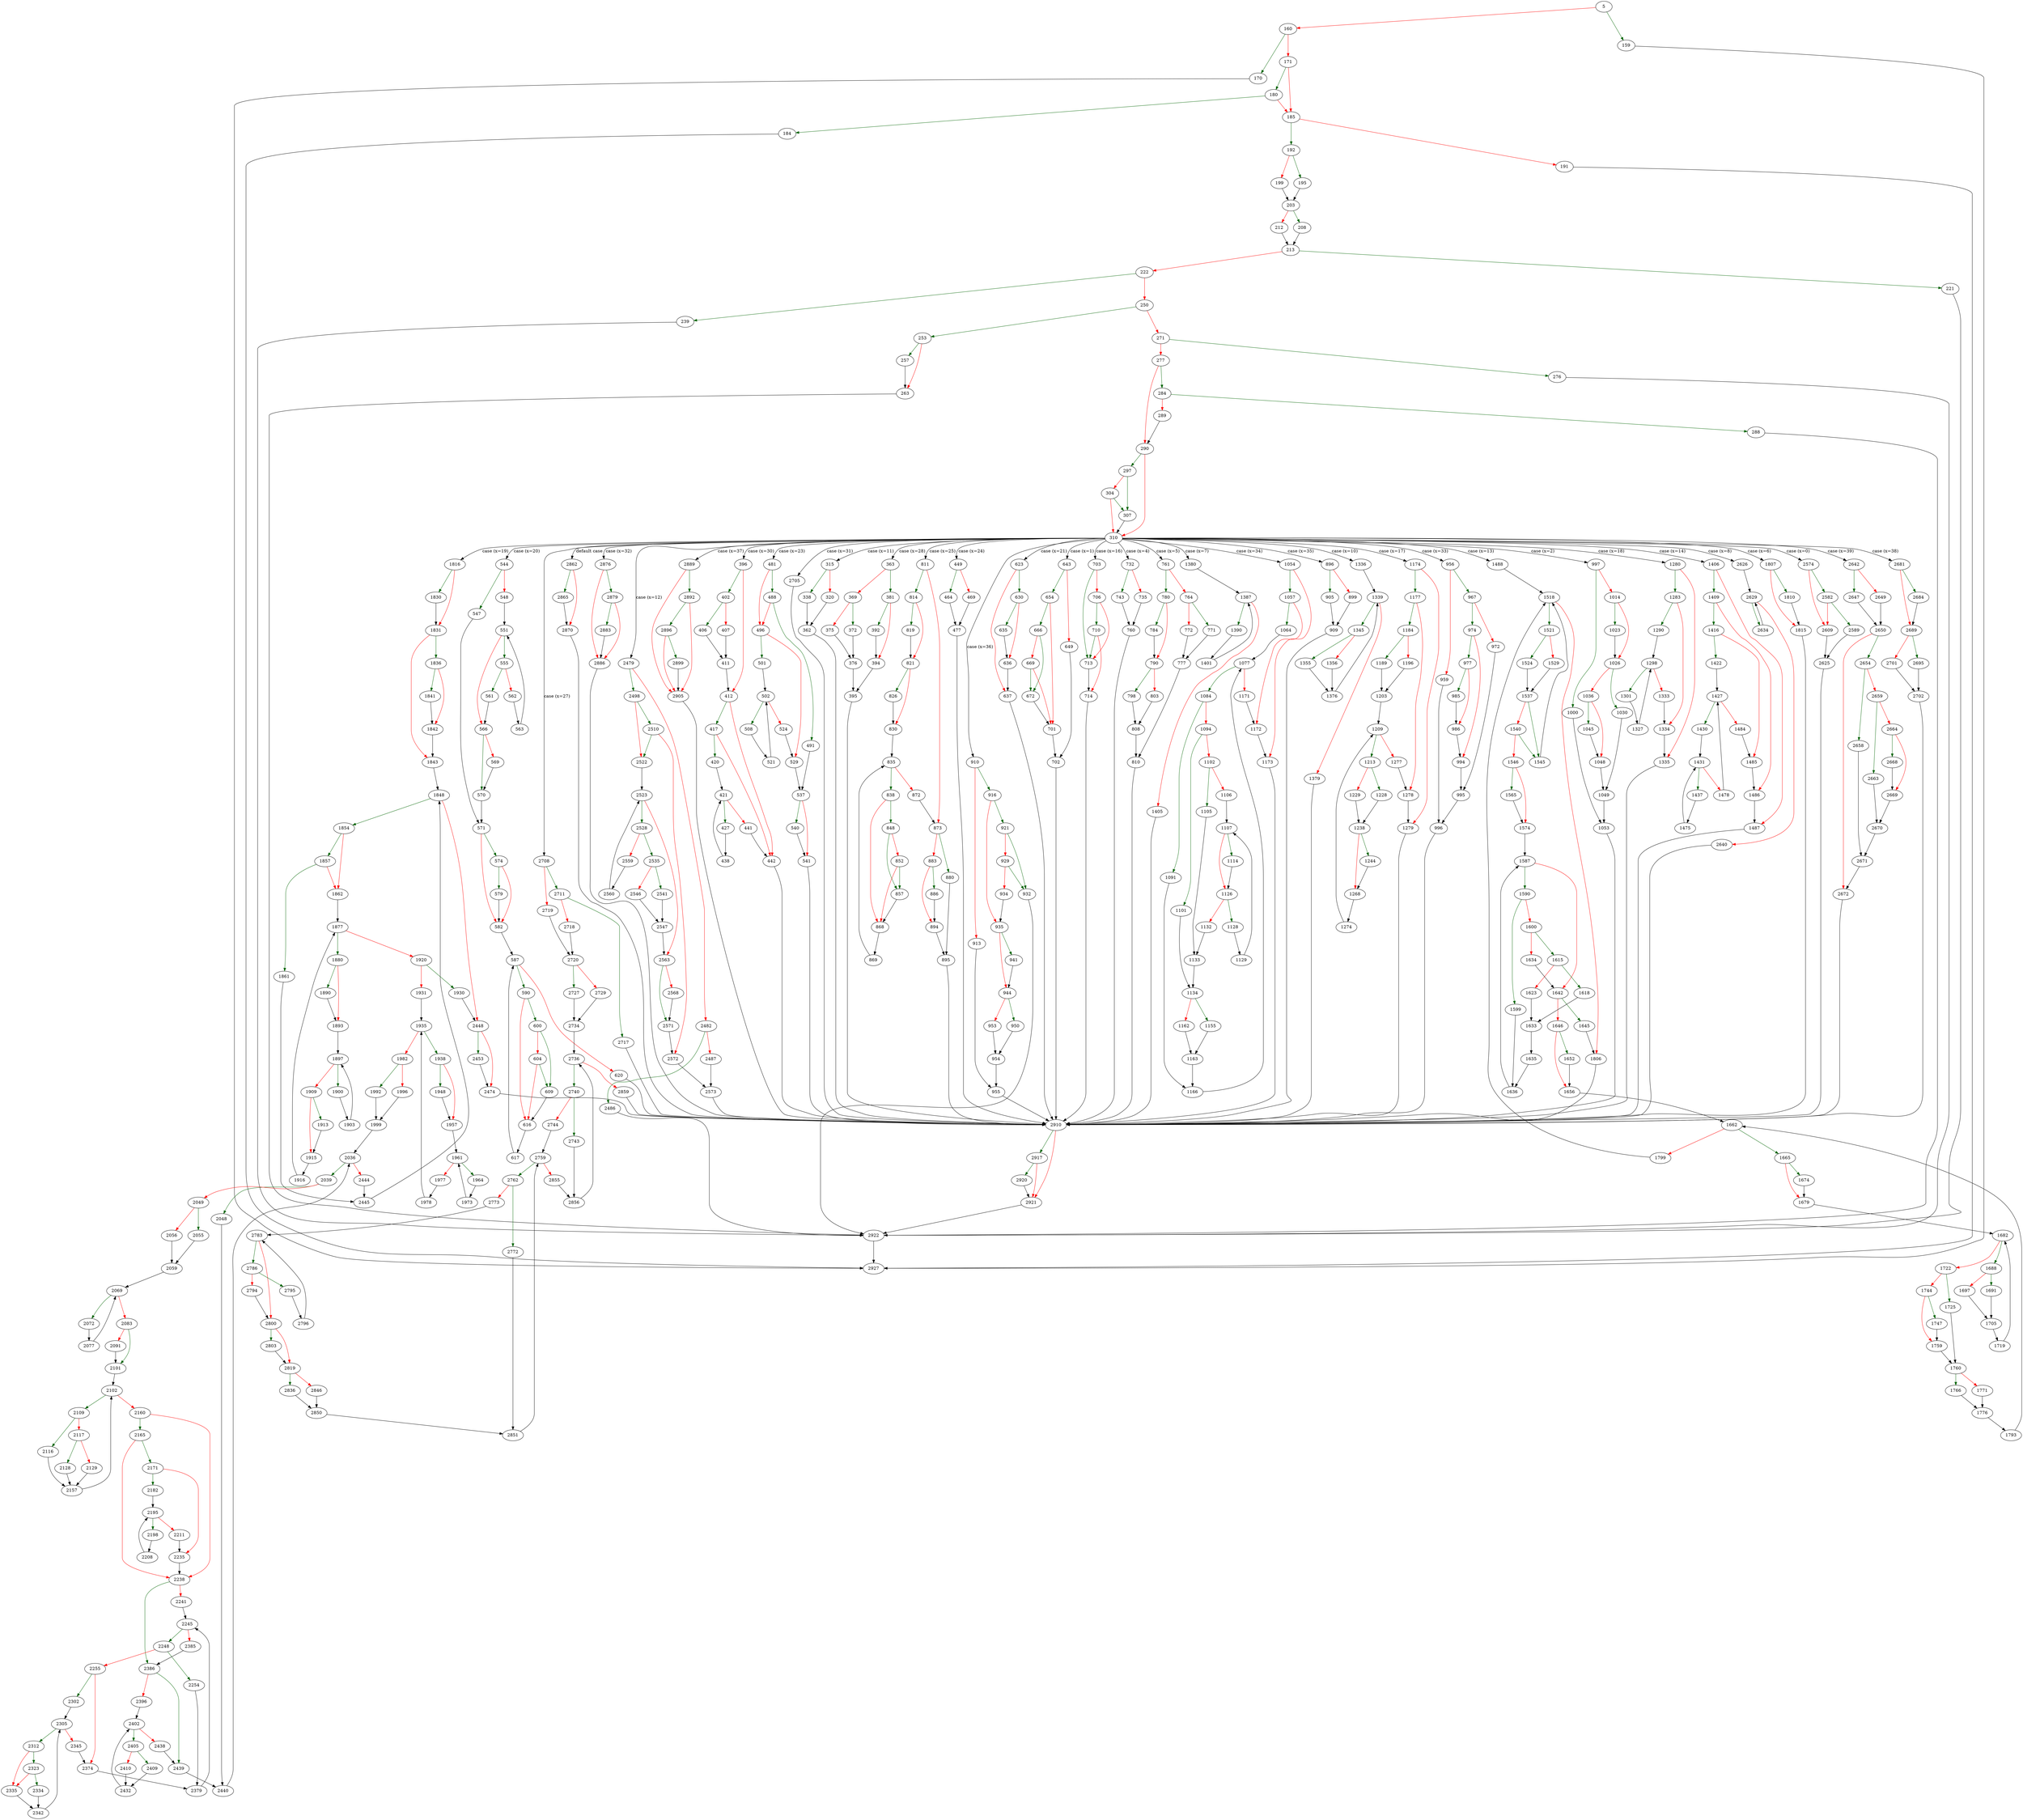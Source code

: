strict digraph "sqlite3Pragma" {
	// Node definitions.
	5 [entry=true];
	159;
	160;
	2927;
	170;
	171;
	180;
	185;
	184;
	192;
	191;
	195;
	199;
	203;
	208;
	212;
	213;
	221;
	222;
	2922;
	239;
	250;
	253;
	271;
	257;
	263;
	276;
	277;
	284;
	290;
	288;
	289;
	297;
	310;
	307;
	304;
	315;
	363;
	396;
	449;
	481;
	544;
	623;
	643;
	703;
	732;
	761;
	811;
	896;
	910;
	956;
	997;
	1054;
	1174;
	1280;
	1336;
	1380;
	1406;
	1488;
	1807;
	1816;
	2479;
	2574;
	2626;
	2642;
	2681;
	2705;
	2708;
	2876;
	2889;
	2862;
	338;
	320;
	362;
	2910;
	381;
	369;
	372;
	375;
	376;
	395;
	392;
	394;
	402;
	412;
	406;
	407;
	411;
	417;
	442;
	420;
	421;
	427;
	441;
	438;
	464;
	469;
	477;
	488;
	496;
	491;
	537;
	501;
	529;
	502;
	508;
	524;
	521;
	540;
	541;
	547;
	548;
	571;
	551;
	555;
	566;
	561;
	562;
	563;
	570;
	569;
	574;
	582;
	579;
	587;
	590;
	620;
	600;
	616;
	609;
	604;
	617;
	630;
	637;
	635;
	636;
	654;
	649;
	702;
	666;
	701;
	672;
	669;
	713;
	706;
	710;
	714;
	743;
	735;
	760;
	780;
	764;
	771;
	772;
	777;
	810;
	784;
	790;
	798;
	803;
	808;
	814;
	873;
	819;
	821;
	826;
	830;
	835;
	838;
	872;
	848;
	868;
	857;
	852;
	869;
	880;
	883;
	895;
	886;
	894;
	905;
	899;
	909;
	916;
	913;
	955;
	921;
	935;
	932;
	929;
	934;
	941;
	944;
	950;
	953;
	954;
	967;
	959;
	996;
	974;
	972;
	995;
	977;
	994;
	985;
	986;
	1000;
	1014;
	1053;
	1023;
	1026;
	1030;
	1036;
	1049;
	1045;
	1048;
	1057;
	1173;
	1064;
	1172;
	1077;
	1084;
	1171;
	1091;
	1094;
	1166;
	1101;
	1102;
	1134;
	1105;
	1106;
	1133;
	1107;
	1114;
	1126;
	1128;
	1132;
	1129;
	1155;
	1162;
	1163;
	1177;
	1279;
	1184;
	1278;
	1189;
	1196;
	1203;
	1209;
	1213;
	1277;
	1228;
	1229;
	1238;
	1244;
	1268;
	1274;
	1283;
	1335;
	1290;
	1334;
	1298;
	1301;
	1333;
	1327;
	1339;
	1345;
	1379;
	1355;
	1356;
	1376;
	1387;
	1390;
	1405;
	1401;
	1409;
	1487;
	1416;
	1486;
	1422;
	1485;
	1427;
	1430;
	1484;
	1431;
	1437;
	1478;
	1475;
	1518;
	1521;
	1806;
	1524;
	1529;
	1537;
	1545;
	1540;
	1546;
	1565;
	1574;
	1587;
	1590;
	1642;
	1599;
	1600;
	1636;
	1615;
	1634;
	1618;
	1623;
	1633;
	1635;
	1645;
	1646;
	1652;
	1656;
	1662;
	1665;
	1799;
	1674;
	1679;
	1682;
	1688;
	1722;
	1691;
	1697;
	1705;
	1719;
	1725;
	1744;
	1760;
	1747;
	1759;
	1766;
	1771;
	1776;
	1793;
	1810;
	1815;
	1830;
	1831;
	1836;
	1843;
	1841;
	1842;
	1848;
	1854;
	2448;
	1857;
	1862;
	1861;
	2445;
	1877;
	1880;
	1920;
	1890;
	1893;
	1897;
	1900;
	1909;
	1903;
	1913;
	1915;
	1916;
	1930;
	1931;
	1935;
	1938;
	1982;
	1948;
	1957;
	1961;
	1964;
	1977;
	1973;
	1978;
	1992;
	1996;
	1999;
	2036;
	2039;
	2444;
	2048;
	2049;
	2440;
	2055;
	2056;
	2059;
	2069;
	2072;
	2083;
	2077;
	2101;
	2091;
	2102;
	2109;
	2160;
	2116;
	2117;
	2157;
	2128;
	2129;
	2165;
	2238;
	2171;
	2182;
	2235;
	2195;
	2198;
	2211;
	2208;
	2386;
	2241;
	2245;
	2248;
	2385;
	2254;
	2255;
	2379;
	2302;
	2374;
	2305;
	2312;
	2345;
	2323;
	2335;
	2334;
	2342;
	2439;
	2396;
	2402;
	2405;
	2438;
	2409;
	2410;
	2432;
	2453;
	2474;
	2498;
	2482;
	2486;
	2487;
	2573;
	2510;
	2522;
	2572;
	2523;
	2528;
	2563;
	2535;
	2559;
	2541;
	2546;
	2547;
	2560;
	2571;
	2568;
	2582;
	2609;
	2589;
	2625;
	2629;
	2634;
	2640;
	2647;
	2649;
	2650;
	2654;
	2672;
	2658;
	2659;
	2671;
	2663;
	2664;
	2670;
	2668;
	2669;
	2684;
	2689;
	2695;
	2701;
	2702;
	2711;
	2719;
	2717;
	2718;
	2720;
	2727;
	2729;
	2734;
	2736;
	2740;
	2859;
	2743;
	2744;
	2856;
	2759;
	2762;
	2855;
	2772;
	2773;
	2851;
	2783;
	2786;
	2800;
	2795;
	2794;
	2796;
	2803;
	2819;
	2836;
	2846;
	2850;
	2865;
	2870;
	2879;
	2886;
	2883;
	2892;
	2905;
	2896;
	2899;
	2917;
	2921;
	2920;

	// Edge definitions.
	5 -> 159 [
		color=darkgreen
		cond=true
	];
	5 -> 160 [
		color=red
		cond=false
	];
	159 -> 2927;
	160 -> 170 [
		color=darkgreen
		cond=true
	];
	160 -> 171 [
		color=red
		cond=false
	];
	170 -> 2927;
	171 -> 180 [
		color=darkgreen
		cond=true
	];
	171 -> 185 [
		color=red
		cond=false
	];
	180 -> 185 [
		color=red
		cond=false
	];
	180 -> 184 [
		color=darkgreen
		cond=true
	];
	185 -> 192 [
		color=darkgreen
		cond=true
	];
	185 -> 191 [
		color=red
		cond=false
	];
	184 -> 2927;
	192 -> 195 [
		color=darkgreen
		cond=true
	];
	192 -> 199 [
		color=red
		cond=false
	];
	191 -> 2927;
	195 -> 203;
	199 -> 203;
	203 -> 208 [
		color=darkgreen
		cond=true
	];
	203 -> 212 [
		color=red
		cond=false
	];
	208 -> 213;
	212 -> 213;
	213 -> 221 [
		color=darkgreen
		cond=true
	];
	213 -> 222 [
		color=red
		cond=false
	];
	221 -> 2922;
	222 -> 239 [
		color=darkgreen
		cond=true
	];
	222 -> 250 [
		color=red
		cond=false
	];
	2922 -> 2927;
	239 -> 2922;
	250 -> 253 [
		color=darkgreen
		cond=true
	];
	250 -> 271 [
		color=red
		cond=false
	];
	253 -> 257 [
		color=darkgreen
		cond=true
	];
	253 -> 263 [
		color=red
		cond=false
	];
	271 -> 276 [
		color=darkgreen
		cond=true
	];
	271 -> 277 [
		color=red
		cond=false
	];
	257 -> 263;
	263 -> 2922;
	276 -> 2922;
	277 -> 284 [
		color=darkgreen
		cond=true
	];
	277 -> 290 [
		color=red
		cond=false
	];
	284 -> 288 [
		color=darkgreen
		cond=true
	];
	284 -> 289 [
		color=red
		cond=false
	];
	290 -> 297 [
		color=darkgreen
		cond=true
	];
	290 -> 310 [
		color=red
		cond=false
	];
	288 -> 2922;
	289 -> 290;
	297 -> 307 [
		color=darkgreen
		cond=true
	];
	297 -> 304 [
		color=red
		cond=false
	];
	310 -> 315 [
		cond="case (x=11)"
		label="case (x=11)"
	];
	310 -> 363 [
		cond="case (x=28)"
		label="case (x=28)"
	];
	310 -> 396 [
		cond="case (x=30)"
		label="case (x=30)"
	];
	310 -> 449 [
		cond="case (x=24)"
		label="case (x=24)"
	];
	310 -> 481 [
		cond="case (x=23)"
		label="case (x=23)"
	];
	310 -> 544 [
		cond="case (x=20)"
		label="case (x=20)"
	];
	310 -> 623 [
		cond="case (x=21)"
		label="case (x=21)"
	];
	310 -> 643 [
		cond="case (x=1)"
		label="case (x=1)"
	];
	310 -> 703 [
		cond="case (x=16)"
		label="case (x=16)"
	];
	310 -> 732 [
		cond="case (x=4)"
		label="case (x=4)"
	];
	310 -> 761 [
		cond="case (x=5)"
		label="case (x=5)"
	];
	310 -> 811 [
		cond="case (x=25)"
		label="case (x=25)"
	];
	310 -> 896 [
		cond="case (x=35)"
		label="case (x=35)"
	];
	310 -> 910 [
		cond="case (x=36)"
		label="case (x=36)"
	];
	310 -> 956 [
		cond="case (x=33)"
		label="case (x=33)"
	];
	310 -> 997 [
		cond="case (x=2)"
		label="case (x=2)"
	];
	310 -> 1054 [
		cond="case (x=34)"
		label="case (x=34)"
	];
	310 -> 1174 [
		cond="case (x=17)"
		label="case (x=17)"
	];
	310 -> 1280 [
		cond="case (x=18)"
		label="case (x=18)"
	];
	310 -> 1336 [
		cond="case (x=10)"
		label="case (x=10)"
	];
	310 -> 1380 [
		cond="case (x=7)"
		label="case (x=7)"
	];
	310 -> 1406 [
		cond="case (x=14)"
		label="case (x=14)"
	];
	310 -> 1488 [
		cond="case (x=13)"
		label="case (x=13)"
	];
	310 -> 1807 [
		cond="case (x=6)"
		label="case (x=6)"
	];
	310 -> 1816 [
		cond="case (x=19)"
		label="case (x=19)"
	];
	310 -> 2479 [
		cond="case (x=12)"
		label="case (x=12)"
	];
	310 -> 2574 [
		cond="case (x=0)"
		label="case (x=0)"
	];
	310 -> 2626 [
		cond="case (x=8)"
		label="case (x=8)"
	];
	310 -> 2642 [
		cond="case (x=39)"
		label="case (x=39)"
	];
	310 -> 2681 [
		cond="case (x=38)"
		label="case (x=38)"
	];
	310 -> 2705 [
		cond="case (x=31)"
		label="case (x=31)"
	];
	310 -> 2708 [
		cond="case (x=27)"
		label="case (x=27)"
	];
	310 -> 2876 [
		cond="case (x=32)"
		label="case (x=32)"
	];
	310 -> 2889 [
		cond="case (x=37)"
		label="case (x=37)"
	];
	310 -> 2862 [
		cond="default case"
		label="default case"
	];
	307 -> 310;
	304 -> 310 [
		color=red
		cond=false
	];
	304 -> 307 [
		color=darkgreen
		cond=true
	];
	315 -> 338 [
		color=darkgreen
		cond=true
	];
	315 -> 320 [
		color=red
		cond=false
	];
	363 -> 381 [
		color=darkgreen
		cond=true
	];
	363 -> 369 [
		color=red
		cond=false
	];
	396 -> 402 [
		color=darkgreen
		cond=true
	];
	396 -> 412 [
		color=red
		cond=false
	];
	449 -> 464 [
		color=darkgreen
		cond=true
	];
	449 -> 469 [
		color=red
		cond=false
	];
	481 -> 488 [
		color=darkgreen
		cond=true
	];
	481 -> 496 [
		color=red
		cond=false
	];
	544 -> 547 [
		color=darkgreen
		cond=true
	];
	544 -> 548 [
		color=red
		cond=false
	];
	623 -> 630 [
		color=darkgreen
		cond=true
	];
	623 -> 637 [
		color=red
		cond=false
	];
	643 -> 654 [
		color=darkgreen
		cond=true
	];
	643 -> 649 [
		color=red
		cond=false
	];
	703 -> 713 [
		color=darkgreen
		cond=true
	];
	703 -> 706 [
		color=red
		cond=false
	];
	732 -> 743 [
		color=darkgreen
		cond=true
	];
	732 -> 735 [
		color=red
		cond=false
	];
	761 -> 780 [
		color=darkgreen
		cond=true
	];
	761 -> 764 [
		color=red
		cond=false
	];
	811 -> 814 [
		color=darkgreen
		cond=true
	];
	811 -> 873 [
		color=red
		cond=false
	];
	896 -> 905 [
		color=darkgreen
		cond=true
	];
	896 -> 899 [
		color=red
		cond=false
	];
	910 -> 916 [
		color=darkgreen
		cond=true
	];
	910 -> 913 [
		color=red
		cond=false
	];
	956 -> 967 [
		color=darkgreen
		cond=true
	];
	956 -> 959 [
		color=red
		cond=false
	];
	997 -> 1000 [
		color=darkgreen
		cond=true
	];
	997 -> 1014 [
		color=red
		cond=false
	];
	1054 -> 1057 [
		color=darkgreen
		cond=true
	];
	1054 -> 1173 [
		color=red
		cond=false
	];
	1174 -> 1177 [
		color=darkgreen
		cond=true
	];
	1174 -> 1279 [
		color=red
		cond=false
	];
	1280 -> 1283 [
		color=darkgreen
		cond=true
	];
	1280 -> 1335 [
		color=red
		cond=false
	];
	1336 -> 1339;
	1380 -> 1387;
	1406 -> 1409 [
		color=darkgreen
		cond=true
	];
	1406 -> 1487 [
		color=red
		cond=false
	];
	1488 -> 1518;
	1807 -> 1810 [
		color=darkgreen
		cond=true
	];
	1807 -> 1815 [
		color=red
		cond=false
	];
	1816 -> 1830 [
		color=darkgreen
		cond=true
	];
	1816 -> 1831 [
		color=red
		cond=false
	];
	2479 -> 2498 [
		color=darkgreen
		cond=true
	];
	2479 -> 2482 [
		color=red
		cond=false
	];
	2574 -> 2582 [
		color=darkgreen
		cond=true
	];
	2574 -> 2609 [
		color=red
		cond=false
	];
	2626 -> 2629;
	2642 -> 2647 [
		color=darkgreen
		cond=true
	];
	2642 -> 2649 [
		color=red
		cond=false
	];
	2681 -> 2684 [
		color=darkgreen
		cond=true
	];
	2681 -> 2689 [
		color=red
		cond=false
	];
	2705 -> 2910;
	2708 -> 2711 [
		color=darkgreen
		cond=true
	];
	2708 -> 2719 [
		color=red
		cond=false
	];
	2876 -> 2879 [
		color=darkgreen
		cond=true
	];
	2876 -> 2886 [
		color=red
		cond=false
	];
	2889 -> 2892 [
		color=darkgreen
		cond=true
	];
	2889 -> 2905 [
		color=red
		cond=false
	];
	2862 -> 2865 [
		color=darkgreen
		cond=true
	];
	2862 -> 2870 [
		color=red
		cond=false
	];
	338 -> 362;
	320 -> 362;
	362 -> 2910;
	2910 -> 2917 [
		color=darkgreen
		cond=true
	];
	2910 -> 2921 [
		color=red
		cond=false
	];
	381 -> 392 [
		color=darkgreen
		cond=true
	];
	381 -> 394 [
		color=red
		cond=false
	];
	369 -> 372 [
		color=darkgreen
		cond=true
	];
	369 -> 375 [
		color=red
		cond=false
	];
	372 -> 376;
	375 -> 376;
	376 -> 395;
	395 -> 2910;
	392 -> 394;
	394 -> 395;
	402 -> 406 [
		color=darkgreen
		cond=true
	];
	402 -> 407 [
		color=red
		cond=false
	];
	412 -> 417 [
		color=darkgreen
		cond=true
	];
	412 -> 442 [
		color=red
		cond=false
	];
	406 -> 411;
	407 -> 411;
	411 -> 412;
	417 -> 442 [
		color=red
		cond=false
	];
	417 -> 420 [
		color=darkgreen
		cond=true
	];
	442 -> 2910;
	420 -> 421;
	421 -> 427 [
		color=darkgreen
		cond=true
	];
	421 -> 441 [
		color=red
		cond=false
	];
	427 -> 438;
	441 -> 442;
	438 -> 421;
	464 -> 477;
	469 -> 477;
	477 -> 2910;
	488 -> 496 [
		color=red
		cond=false
	];
	488 -> 491 [
		color=darkgreen
		cond=true
	];
	496 -> 501 [
		color=darkgreen
		cond=true
	];
	496 -> 529 [
		color=red
		cond=false
	];
	491 -> 537;
	537 -> 540 [
		color=darkgreen
		cond=true
	];
	537 -> 541 [
		color=red
		cond=false
	];
	501 -> 502;
	529 -> 537;
	502 -> 508 [
		color=darkgreen
		cond=true
	];
	502 -> 524 [
		color=red
		cond=false
	];
	508 -> 521;
	524 -> 529;
	521 -> 502;
	540 -> 541;
	541 -> 2910;
	547 -> 571;
	548 -> 551;
	571 -> 574 [
		color=darkgreen
		cond=true
	];
	571 -> 582 [
		color=red
		cond=false
	];
	551 -> 555 [
		color=darkgreen
		cond=true
	];
	551 -> 566 [
		color=red
		cond=false
	];
	555 -> 561 [
		color=darkgreen
		cond=true
	];
	555 -> 562 [
		color=red
		cond=false
	];
	566 -> 570 [
		color=darkgreen
		cond=true
	];
	566 -> 569 [
		color=red
		cond=false
	];
	561 -> 566;
	562 -> 563;
	563 -> 551;
	570 -> 571;
	569 -> 570;
	574 -> 582 [
		color=red
		cond=false
	];
	574 -> 579 [
		color=darkgreen
		cond=true
	];
	582 -> 587;
	579 -> 582;
	587 -> 590 [
		color=darkgreen
		cond=true
	];
	587 -> 620 [
		color=red
		cond=false
	];
	590 -> 600 [
		color=darkgreen
		cond=true
	];
	590 -> 616 [
		color=red
		cond=false
	];
	620 -> 2910;
	600 -> 609 [
		color=darkgreen
		cond=true
	];
	600 -> 604 [
		color=red
		cond=false
	];
	616 -> 617;
	609 -> 616;
	604 -> 616 [
		color=red
		cond=false
	];
	604 -> 609 [
		color=darkgreen
		cond=true
	];
	617 -> 587;
	630 -> 635 [
		color=darkgreen
		cond=true
	];
	630 -> 636 [
		color=red
		cond=false
	];
	637 -> 2910;
	635 -> 636;
	636 -> 637;
	654 -> 666 [
		color=darkgreen
		cond=true
	];
	654 -> 701 [
		color=red
		cond=false
	];
	649 -> 702;
	702 -> 2910;
	666 -> 672 [
		color=darkgreen
		cond=true
	];
	666 -> 669 [
		color=red
		cond=false
	];
	701 -> 702;
	672 -> 701;
	669 -> 701 [
		color=red
		cond=false
	];
	669 -> 672 [
		color=darkgreen
		cond=true
	];
	713 -> 714;
	706 -> 713 [
		color=red
		cond=false
	];
	706 -> 710 [
		color=darkgreen
		cond=true
	];
	710 -> 713 [
		color=darkgreen
		cond=true
	];
	710 -> 714 [
		color=red
		cond=false
	];
	714 -> 2910;
	743 -> 760;
	735 -> 760;
	760 -> 2910;
	780 -> 784 [
		color=darkgreen
		cond=true
	];
	780 -> 790 [
		color=red
		cond=false
	];
	764 -> 771 [
		color=darkgreen
		cond=true
	];
	764 -> 772 [
		color=red
		cond=false
	];
	771 -> 777;
	772 -> 777;
	777 -> 810;
	810 -> 2910;
	784 -> 790;
	790 -> 798 [
		color=darkgreen
		cond=true
	];
	790 -> 803 [
		color=red
		cond=false
	];
	798 -> 808;
	803 -> 808;
	808 -> 810;
	814 -> 819 [
		color=darkgreen
		cond=true
	];
	814 -> 821 [
		color=red
		cond=false
	];
	873 -> 880 [
		color=darkgreen
		cond=true
	];
	873 -> 883 [
		color=red
		cond=false
	];
	819 -> 821;
	821 -> 826 [
		color=darkgreen
		cond=true
	];
	821 -> 830 [
		color=red
		cond=false
	];
	826 -> 830;
	830 -> 835;
	835 -> 838 [
		color=darkgreen
		cond=true
	];
	835 -> 872 [
		color=red
		cond=false
	];
	838 -> 848 [
		color=darkgreen
		cond=true
	];
	838 -> 868 [
		color=red
		cond=false
	];
	872 -> 873;
	848 -> 857 [
		color=darkgreen
		cond=true
	];
	848 -> 852 [
		color=red
		cond=false
	];
	868 -> 869;
	857 -> 868;
	852 -> 868 [
		color=red
		cond=false
	];
	852 -> 857 [
		color=darkgreen
		cond=true
	];
	869 -> 835;
	880 -> 895;
	883 -> 886 [
		color=darkgreen
		cond=true
	];
	883 -> 894 [
		color=red
		cond=false
	];
	895 -> 2910;
	886 -> 894;
	894 -> 895;
	905 -> 909;
	899 -> 909;
	909 -> 2910;
	916 -> 921 [
		color=darkgreen
		cond=true
	];
	916 -> 935 [
		color=red
		cond=false
	];
	913 -> 955;
	955 -> 2910;
	921 -> 932 [
		color=darkgreen
		cond=true
	];
	921 -> 929 [
		color=red
		cond=false
	];
	935 -> 941 [
		color=darkgreen
		cond=true
	];
	935 -> 944 [
		color=red
		cond=false
	];
	932 -> 2922;
	929 -> 932 [
		color=darkgreen
		cond=true
	];
	929 -> 934 [
		color=red
		cond=false
	];
	934 -> 935;
	941 -> 944;
	944 -> 950 [
		color=darkgreen
		cond=true
	];
	944 -> 953 [
		color=red
		cond=false
	];
	950 -> 954;
	953 -> 954;
	954 -> 955;
	967 -> 974 [
		color=darkgreen
		cond=true
	];
	967 -> 972 [
		color=red
		cond=false
	];
	959 -> 996;
	996 -> 2910;
	974 -> 977 [
		color=darkgreen
		cond=true
	];
	974 -> 994 [
		color=red
		cond=false
	];
	972 -> 995;
	995 -> 996;
	977 -> 985 [
		color=darkgreen
		cond=true
	];
	977 -> 986 [
		color=red
		cond=false
	];
	994 -> 995;
	985 -> 986;
	986 -> 994;
	1000 -> 1053;
	1014 -> 1023 [
		color=darkgreen
		cond=true
	];
	1014 -> 1026 [
		color=red
		cond=false
	];
	1053 -> 2910;
	1023 -> 1026;
	1026 -> 1030 [
		color=darkgreen
		cond=true
	];
	1026 -> 1036 [
		color=red
		cond=false
	];
	1030 -> 1049;
	1036 -> 1045 [
		color=darkgreen
		cond=true
	];
	1036 -> 1048 [
		color=red
		cond=false
	];
	1049 -> 1053;
	1045 -> 1048;
	1048 -> 1049;
	1057 -> 1064 [
		color=darkgreen
		cond=true
	];
	1057 -> 1172 [
		color=red
		cond=false
	];
	1173 -> 2910;
	1064 -> 1077;
	1172 -> 1173;
	1077 -> 1084 [
		color=darkgreen
		cond=true
	];
	1077 -> 1171 [
		color=red
		cond=false
	];
	1084 -> 1091 [
		color=darkgreen
		cond=true
	];
	1084 -> 1094 [
		color=red
		cond=false
	];
	1171 -> 1172;
	1091 -> 1166;
	1094 -> 1101 [
		color=darkgreen
		cond=true
	];
	1094 -> 1102 [
		color=red
		cond=false
	];
	1166 -> 1077;
	1101 -> 1134;
	1102 -> 1105 [
		color=darkgreen
		cond=true
	];
	1102 -> 1106 [
		color=red
		cond=false
	];
	1134 -> 1155 [
		color=darkgreen
		cond=true
	];
	1134 -> 1162 [
		color=red
		cond=false
	];
	1105 -> 1133;
	1106 -> 1107;
	1133 -> 1134;
	1107 -> 1114 [
		color=darkgreen
		cond=true
	];
	1107 -> 1126 [
		color=red
		cond=false
	];
	1114 -> 1126;
	1126 -> 1128 [
		color=darkgreen
		cond=true
	];
	1126 -> 1132 [
		color=red
		cond=false
	];
	1128 -> 1129;
	1132 -> 1133;
	1129 -> 1107;
	1155 -> 1163;
	1162 -> 1163;
	1163 -> 1166;
	1177 -> 1184 [
		color=darkgreen
		cond=true
	];
	1177 -> 1278 [
		color=red
		cond=false
	];
	1279 -> 2910;
	1184 -> 1189 [
		color=darkgreen
		cond=true
	];
	1184 -> 1196 [
		color=red
		cond=false
	];
	1278 -> 1279;
	1189 -> 1203;
	1196 -> 1203;
	1203 -> 1209;
	1209 -> 1213 [
		color=darkgreen
		cond=true
	];
	1209 -> 1277 [
		color=red
		cond=false
	];
	1213 -> 1228 [
		color=darkgreen
		cond=true
	];
	1213 -> 1229 [
		color=red
		cond=false
	];
	1277 -> 1278;
	1228 -> 1238;
	1229 -> 1238;
	1238 -> 1244 [
		color=darkgreen
		cond=true
	];
	1238 -> 1268 [
		color=red
		cond=false
	];
	1244 -> 1268;
	1268 -> 1274;
	1274 -> 1209;
	1283 -> 1290 [
		color=darkgreen
		cond=true
	];
	1283 -> 1334 [
		color=red
		cond=false
	];
	1335 -> 2910;
	1290 -> 1298;
	1334 -> 1335;
	1298 -> 1301 [
		color=darkgreen
		cond=true
	];
	1298 -> 1333 [
		color=red
		cond=false
	];
	1301 -> 1327;
	1333 -> 1334;
	1327 -> 1298;
	1339 -> 1345 [
		color=darkgreen
		cond=true
	];
	1339 -> 1379 [
		color=red
		cond=false
	];
	1345 -> 1355 [
		color=darkgreen
		cond=true
	];
	1345 -> 1356 [
		color=red
		cond=false
	];
	1379 -> 2910;
	1355 -> 1376;
	1356 -> 1376;
	1376 -> 1339;
	1387 -> 1390 [
		color=darkgreen
		cond=true
	];
	1387 -> 1405 [
		color=red
		cond=false
	];
	1390 -> 1401;
	1405 -> 2910;
	1401 -> 1387;
	1409 -> 1416 [
		color=darkgreen
		cond=true
	];
	1409 -> 1486 [
		color=red
		cond=false
	];
	1487 -> 2910;
	1416 -> 1422 [
		color=darkgreen
		cond=true
	];
	1416 -> 1485 [
		color=red
		cond=false
	];
	1486 -> 1487;
	1422 -> 1427;
	1485 -> 1486;
	1427 -> 1430 [
		color=darkgreen
		cond=true
	];
	1427 -> 1484 [
		color=red
		cond=false
	];
	1430 -> 1431;
	1484 -> 1485;
	1431 -> 1437 [
		color=darkgreen
		cond=true
	];
	1431 -> 1478 [
		color=red
		cond=false
	];
	1437 -> 1475;
	1478 -> 1427;
	1475 -> 1431;
	1518 -> 1521 [
		color=darkgreen
		cond=true
	];
	1518 -> 1806 [
		color=red
		cond=false
	];
	1521 -> 1524 [
		color=darkgreen
		cond=true
	];
	1521 -> 1529 [
		color=red
		cond=false
	];
	1806 -> 2910;
	1524 -> 1537;
	1529 -> 1537;
	1537 -> 1545 [
		color=darkgreen
		cond=true
	];
	1537 -> 1540 [
		color=red
		cond=false
	];
	1545 -> 1518;
	1540 -> 1545 [
		color=darkgreen
		cond=true
	];
	1540 -> 1546 [
		color=red
		cond=false
	];
	1546 -> 1565 [
		color=darkgreen
		cond=true
	];
	1546 -> 1574 [
		color=red
		cond=false
	];
	1565 -> 1574;
	1574 -> 1587;
	1587 -> 1590 [
		color=darkgreen
		cond=true
	];
	1587 -> 1642 [
		color=red
		cond=false
	];
	1590 -> 1599 [
		color=darkgreen
		cond=true
	];
	1590 -> 1600 [
		color=red
		cond=false
	];
	1642 -> 1645 [
		color=darkgreen
		cond=true
	];
	1642 -> 1646 [
		color=red
		cond=false
	];
	1599 -> 1636;
	1600 -> 1615 [
		color=darkgreen
		cond=true
	];
	1600 -> 1634 [
		color=red
		cond=false
	];
	1636 -> 1587;
	1615 -> 1618 [
		color=darkgreen
		cond=true
	];
	1615 -> 1623 [
		color=red
		cond=false
	];
	1634 -> 1642;
	1618 -> 1633;
	1623 -> 1633;
	1633 -> 1635;
	1635 -> 1636;
	1645 -> 1806;
	1646 -> 1652 [
		color=darkgreen
		cond=true
	];
	1646 -> 1656 [
		color=red
		cond=false
	];
	1652 -> 1656;
	1656 -> 1662;
	1662 -> 1665 [
		color=darkgreen
		cond=true
	];
	1662 -> 1799 [
		color=red
		cond=false
	];
	1665 -> 1674 [
		color=darkgreen
		cond=true
	];
	1665 -> 1679 [
		color=red
		cond=false
	];
	1799 -> 1518;
	1674 -> 1679;
	1679 -> 1682;
	1682 -> 1688 [
		color=darkgreen
		cond=true
	];
	1682 -> 1722 [
		color=red
		cond=false
	];
	1688 -> 1691 [
		color=darkgreen
		cond=true
	];
	1688 -> 1697 [
		color=red
		cond=false
	];
	1722 -> 1725 [
		color=darkgreen
		cond=true
	];
	1722 -> 1744 [
		color=red
		cond=false
	];
	1691 -> 1705;
	1697 -> 1705;
	1705 -> 1719;
	1719 -> 1682;
	1725 -> 1760;
	1744 -> 1747 [
		color=darkgreen
		cond=true
	];
	1744 -> 1759 [
		color=red
		cond=false
	];
	1760 -> 1766 [
		color=darkgreen
		cond=true
	];
	1760 -> 1771 [
		color=red
		cond=false
	];
	1747 -> 1759;
	1759 -> 1760;
	1766 -> 1776;
	1771 -> 1776;
	1776 -> 1793;
	1793 -> 1662;
	1810 -> 1815;
	1815 -> 2910;
	1830 -> 1831;
	1831 -> 1836 [
		color=darkgreen
		cond=true
	];
	1831 -> 1843 [
		color=red
		cond=false
	];
	1836 -> 1841 [
		color=darkgreen
		cond=true
	];
	1836 -> 1842 [
		color=red
		cond=false
	];
	1843 -> 1848;
	1841 -> 1842;
	1842 -> 1843;
	1848 -> 1854 [
		color=darkgreen
		cond=true
	];
	1848 -> 2448 [
		color=red
		cond=false
	];
	1854 -> 1857 [
		color=darkgreen
		cond=true
	];
	1854 -> 1862 [
		color=red
		cond=false
	];
	2448 -> 2453 [
		color=darkgreen
		cond=true
	];
	2448 -> 2474 [
		color=red
		cond=false
	];
	1857 -> 1862 [
		color=red
		cond=false
	];
	1857 -> 1861 [
		color=darkgreen
		cond=true
	];
	1862 -> 1877;
	1861 -> 2445;
	2445 -> 1848;
	1877 -> 1880 [
		color=darkgreen
		cond=true
	];
	1877 -> 1920 [
		color=red
		cond=false
	];
	1880 -> 1890 [
		color=darkgreen
		cond=true
	];
	1880 -> 1893 [
		color=red
		cond=false
	];
	1920 -> 1930 [
		color=darkgreen
		cond=true
	];
	1920 -> 1931 [
		color=red
		cond=false
	];
	1890 -> 1893;
	1893 -> 1897;
	1897 -> 1900 [
		color=darkgreen
		cond=true
	];
	1897 -> 1909 [
		color=red
		cond=false
	];
	1900 -> 1903;
	1909 -> 1913 [
		color=darkgreen
		cond=true
	];
	1909 -> 1915 [
		color=red
		cond=false
	];
	1903 -> 1897;
	1913 -> 1915;
	1915 -> 1916;
	1916 -> 1877;
	1930 -> 2448;
	1931 -> 1935;
	1935 -> 1938 [
		color=darkgreen
		cond=true
	];
	1935 -> 1982 [
		color=red
		cond=false
	];
	1938 -> 1948 [
		color=darkgreen
		cond=true
	];
	1938 -> 1957 [
		color=red
		cond=false
	];
	1982 -> 1992 [
		color=darkgreen
		cond=true
	];
	1982 -> 1996 [
		color=red
		cond=false
	];
	1948 -> 1957;
	1957 -> 1961;
	1961 -> 1964 [
		color=darkgreen
		cond=true
	];
	1961 -> 1977 [
		color=red
		cond=false
	];
	1964 -> 1973;
	1977 -> 1978;
	1973 -> 1961;
	1978 -> 1935;
	1992 -> 1999;
	1996 -> 1999;
	1999 -> 2036;
	2036 -> 2039 [
		color=darkgreen
		cond=true
	];
	2036 -> 2444 [
		color=red
		cond=false
	];
	2039 -> 2048 [
		color=darkgreen
		cond=true
	];
	2039 -> 2049 [
		color=red
		cond=false
	];
	2444 -> 2445;
	2048 -> 2440;
	2049 -> 2055 [
		color=darkgreen
		cond=true
	];
	2049 -> 2056 [
		color=red
		cond=false
	];
	2440 -> 2036;
	2055 -> 2059;
	2056 -> 2059;
	2059 -> 2069;
	2069 -> 2072 [
		color=darkgreen
		cond=true
	];
	2069 -> 2083 [
		color=red
		cond=false
	];
	2072 -> 2077;
	2083 -> 2101 [
		color=darkgreen
		cond=true
	];
	2083 -> 2091 [
		color=red
		cond=false
	];
	2077 -> 2069;
	2101 -> 2102;
	2091 -> 2101;
	2102 -> 2109 [
		color=darkgreen
		cond=true
	];
	2102 -> 2160 [
		color=red
		cond=false
	];
	2109 -> 2116 [
		color=darkgreen
		cond=true
	];
	2109 -> 2117 [
		color=red
		cond=false
	];
	2160 -> 2165 [
		color=darkgreen
		cond=true
	];
	2160 -> 2238 [
		color=red
		cond=false
	];
	2116 -> 2157;
	2117 -> 2128 [
		color=darkgreen
		cond=true
	];
	2117 -> 2129 [
		color=red
		cond=false
	];
	2157 -> 2102;
	2128 -> 2157;
	2129 -> 2157;
	2165 -> 2238 [
		color=red
		cond=false
	];
	2165 -> 2171 [
		color=darkgreen
		cond=true
	];
	2238 -> 2386 [
		color=darkgreen
		cond=true
	];
	2238 -> 2241 [
		color=red
		cond=false
	];
	2171 -> 2182 [
		color=darkgreen
		cond=true
	];
	2171 -> 2235 [
		color=red
		cond=false
	];
	2182 -> 2195;
	2235 -> 2238;
	2195 -> 2198 [
		color=darkgreen
		cond=true
	];
	2195 -> 2211 [
		color=red
		cond=false
	];
	2198 -> 2208;
	2211 -> 2235;
	2208 -> 2195;
	2386 -> 2439 [
		color=darkgreen
		cond=true
	];
	2386 -> 2396 [
		color=red
		cond=false
	];
	2241 -> 2245;
	2245 -> 2248 [
		color=darkgreen
		cond=true
	];
	2245 -> 2385 [
		color=red
		cond=false
	];
	2248 -> 2254 [
		color=darkgreen
		cond=true
	];
	2248 -> 2255 [
		color=red
		cond=false
	];
	2385 -> 2386;
	2254 -> 2379;
	2255 -> 2302 [
		color=darkgreen
		cond=true
	];
	2255 -> 2374 [
		color=red
		cond=false
	];
	2379 -> 2245;
	2302 -> 2305;
	2374 -> 2379;
	2305 -> 2312 [
		color=darkgreen
		cond=true
	];
	2305 -> 2345 [
		color=red
		cond=false
	];
	2312 -> 2323 [
		color=darkgreen
		cond=true
	];
	2312 -> 2335 [
		color=red
		cond=false
	];
	2345 -> 2374;
	2323 -> 2335 [
		color=red
		cond=false
	];
	2323 -> 2334 [
		color=darkgreen
		cond=true
	];
	2335 -> 2342;
	2334 -> 2342;
	2342 -> 2305;
	2439 -> 2440;
	2396 -> 2402;
	2402 -> 2405 [
		color=darkgreen
		cond=true
	];
	2402 -> 2438 [
		color=red
		cond=false
	];
	2405 -> 2409 [
		color=darkgreen
		cond=true
	];
	2405 -> 2410 [
		color=red
		cond=false
	];
	2438 -> 2439;
	2409 -> 2432;
	2410 -> 2432;
	2432 -> 2402;
	2453 -> 2474;
	2474 -> 2910;
	2498 -> 2510 [
		color=darkgreen
		cond=true
	];
	2498 -> 2522 [
		color=red
		cond=false
	];
	2482 -> 2486 [
		color=darkgreen
		cond=true
	];
	2482 -> 2487 [
		color=red
		cond=false
	];
	2486 -> 2922;
	2487 -> 2573;
	2573 -> 2910;
	2510 -> 2522 [
		color=darkgreen
		cond=true
	];
	2510 -> 2572 [
		color=red
		cond=false
	];
	2522 -> 2523;
	2572 -> 2573;
	2523 -> 2528 [
		color=darkgreen
		cond=true
	];
	2523 -> 2563 [
		color=red
		cond=false
	];
	2528 -> 2535 [
		color=darkgreen
		cond=true
	];
	2528 -> 2559 [
		color=red
		cond=false
	];
	2563 -> 2571 [
		color=darkgreen
		cond=true
	];
	2563 -> 2568 [
		color=red
		cond=false
	];
	2535 -> 2541 [
		color=darkgreen
		cond=true
	];
	2535 -> 2546 [
		color=red
		cond=false
	];
	2559 -> 2560;
	2541 -> 2547;
	2546 -> 2547;
	2547 -> 2563;
	2560 -> 2523;
	2571 -> 2572;
	2568 -> 2571;
	2582 -> 2609 [
		color=red
		cond=false
	];
	2582 -> 2589 [
		color=darkgreen
		cond=true
	];
	2609 -> 2625;
	2589 -> 2625;
	2625 -> 2910;
	2629 -> 2634 [
		color=darkgreen
		cond=true
	];
	2629 -> 2640 [
		color=red
		cond=false
	];
	2634 -> 2629;
	2640 -> 2910;
	2647 -> 2650;
	2649 -> 2650;
	2650 -> 2654 [
		color=darkgreen
		cond=true
	];
	2650 -> 2672 [
		color=red
		cond=false
	];
	2654 -> 2658 [
		color=darkgreen
		cond=true
	];
	2654 -> 2659 [
		color=red
		cond=false
	];
	2672 -> 2910;
	2658 -> 2671;
	2659 -> 2663 [
		color=darkgreen
		cond=true
	];
	2659 -> 2664 [
		color=red
		cond=false
	];
	2671 -> 2672;
	2663 -> 2670;
	2664 -> 2668 [
		color=darkgreen
		cond=true
	];
	2664 -> 2669 [
		color=red
		cond=false
	];
	2670 -> 2671;
	2668 -> 2669;
	2669 -> 2670;
	2684 -> 2689;
	2689 -> 2695 [
		color=darkgreen
		cond=true
	];
	2689 -> 2701 [
		color=red
		cond=false
	];
	2695 -> 2702;
	2701 -> 2702;
	2702 -> 2910;
	2711 -> 2717 [
		color=darkgreen
		cond=true
	];
	2711 -> 2718 [
		color=red
		cond=false
	];
	2719 -> 2720;
	2717 -> 2910;
	2718 -> 2720;
	2720 -> 2727 [
		color=darkgreen
		cond=true
	];
	2720 -> 2729 [
		color=red
		cond=false
	];
	2727 -> 2734;
	2729 -> 2734;
	2734 -> 2736;
	2736 -> 2740 [
		color=darkgreen
		cond=true
	];
	2736 -> 2859 [
		color=red
		cond=false
	];
	2740 -> 2743 [
		color=darkgreen
		cond=true
	];
	2740 -> 2744 [
		color=red
		cond=false
	];
	2859 -> 2910;
	2743 -> 2856;
	2744 -> 2759;
	2856 -> 2736;
	2759 -> 2762 [
		color=darkgreen
		cond=true
	];
	2759 -> 2855 [
		color=red
		cond=false
	];
	2762 -> 2772 [
		color=darkgreen
		cond=true
	];
	2762 -> 2773 [
		color=red
		cond=false
	];
	2855 -> 2856;
	2772 -> 2851;
	2773 -> 2783;
	2851 -> 2759;
	2783 -> 2786 [
		color=darkgreen
		cond=true
	];
	2783 -> 2800 [
		color=red
		cond=false
	];
	2786 -> 2795 [
		color=darkgreen
		cond=true
	];
	2786 -> 2794 [
		color=red
		cond=false
	];
	2800 -> 2803 [
		color=darkgreen
		cond=true
	];
	2800 -> 2819 [
		color=red
		cond=false
	];
	2795 -> 2796;
	2794 -> 2800;
	2796 -> 2783;
	2803 -> 2819;
	2819 -> 2836 [
		color=darkgreen
		cond=true
	];
	2819 -> 2846 [
		color=red
		cond=false
	];
	2836 -> 2850;
	2846 -> 2850;
	2850 -> 2851;
	2865 -> 2870;
	2870 -> 2910;
	2879 -> 2886 [
		color=red
		cond=false
	];
	2879 -> 2883 [
		color=darkgreen
		cond=true
	];
	2886 -> 2910;
	2883 -> 2886;
	2892 -> 2905 [
		color=red
		cond=false
	];
	2892 -> 2896 [
		color=darkgreen
		cond=true
	];
	2905 -> 2910;
	2896 -> 2905 [
		color=red
		cond=false
	];
	2896 -> 2899 [
		color=darkgreen
		cond=true
	];
	2899 -> 2905;
	2917 -> 2921 [
		color=red
		cond=false
	];
	2917 -> 2920 [
		color=darkgreen
		cond=true
	];
	2921 -> 2922;
	2920 -> 2921;
}